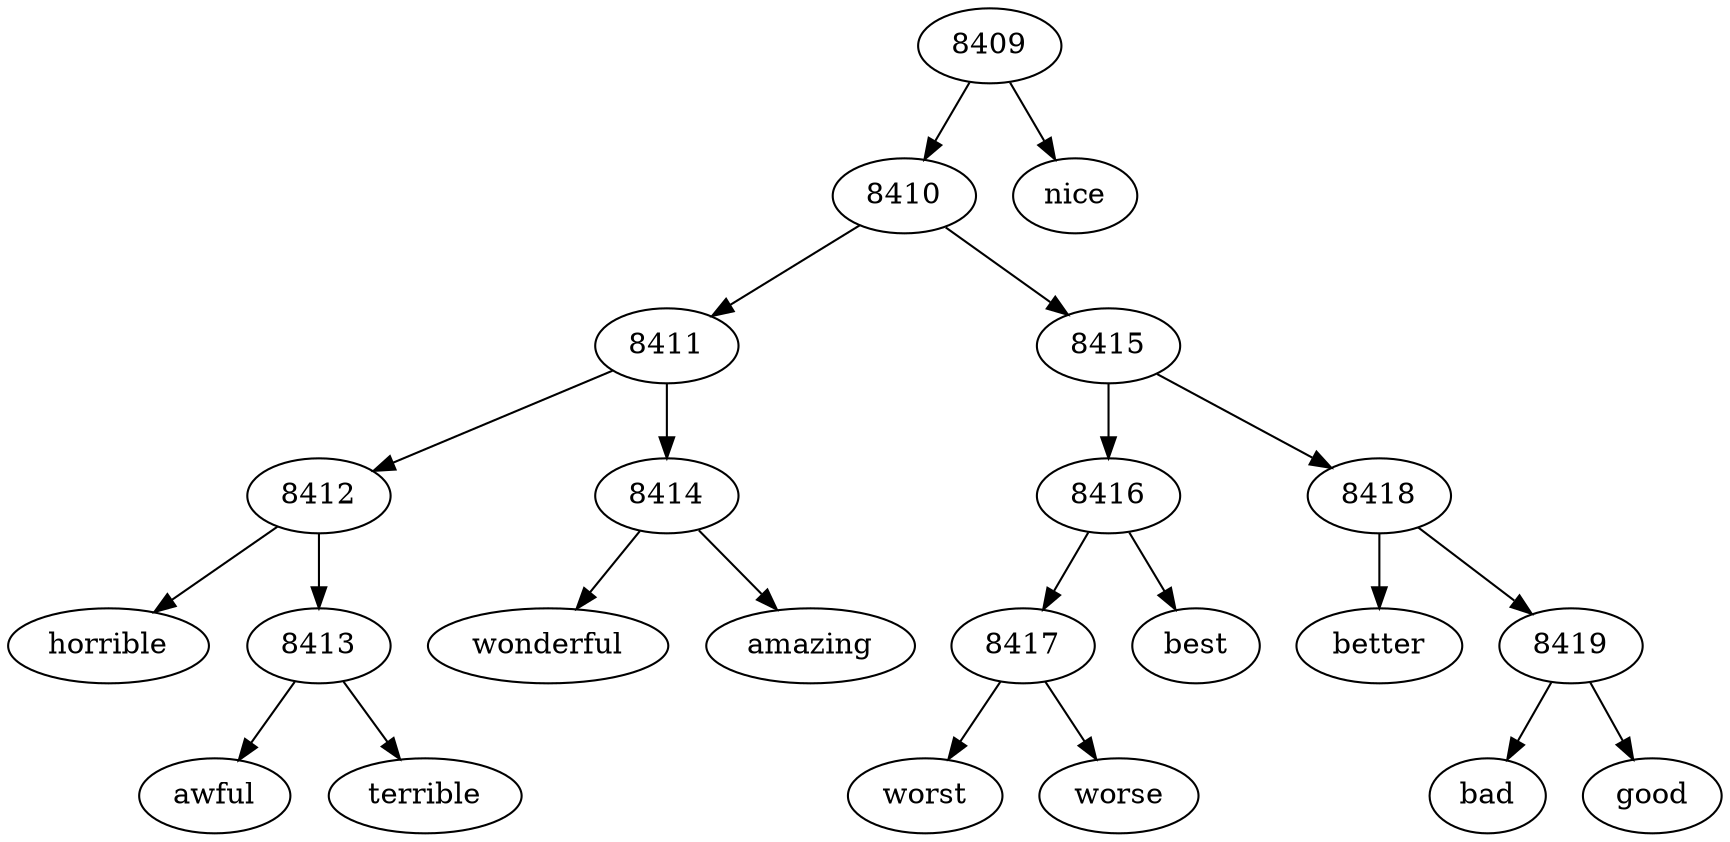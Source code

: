 strict digraph  {
8409;
8410;
8411;
8412;
horrible;
8413;
awful;
terrible;
8414;
wonderful;
amazing;
8415;
8416;
8417;
worst;
worse;
best;
8418;
better;
8419;
bad;
good;
nice;
8409 -> 8410;
8409 -> nice;
8410 -> 8411;
8410 -> 8415;
8411 -> 8412;
8411 -> 8414;
8412 -> horrible;
8412 -> 8413;
8413 -> awful;
8413 -> terrible;
8414 -> wonderful;
8414 -> amazing;
8415 -> 8416;
8415 -> 8418;
8416 -> 8417;
8416 -> best;
8417 -> worst;
8417 -> worse;
8418 -> better;
8418 -> 8419;
8419 -> bad;
8419 -> good;
}
